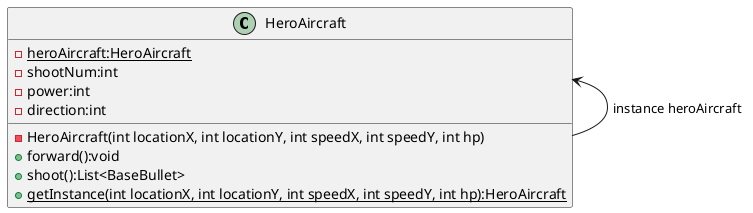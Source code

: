 @startuml
'https://plantuml.com/class-diagram


class HeroAircraft {
    -{static}heroAircraft:HeroAircraft
    - shootNum:int
    - power:int
    - direction:int
    - HeroAircraft(int locationX, int locationY, int speedX, int speedY, int hp)
    + forward():void
    + shoot():List<BaseBullet>
    + {static}getInstance(int locationX, int locationY, int speedX, int speedY, int hp):HeroAircraft
}
HeroAircraft <-- HeroAircraft:instance heroAircraft

@enduml